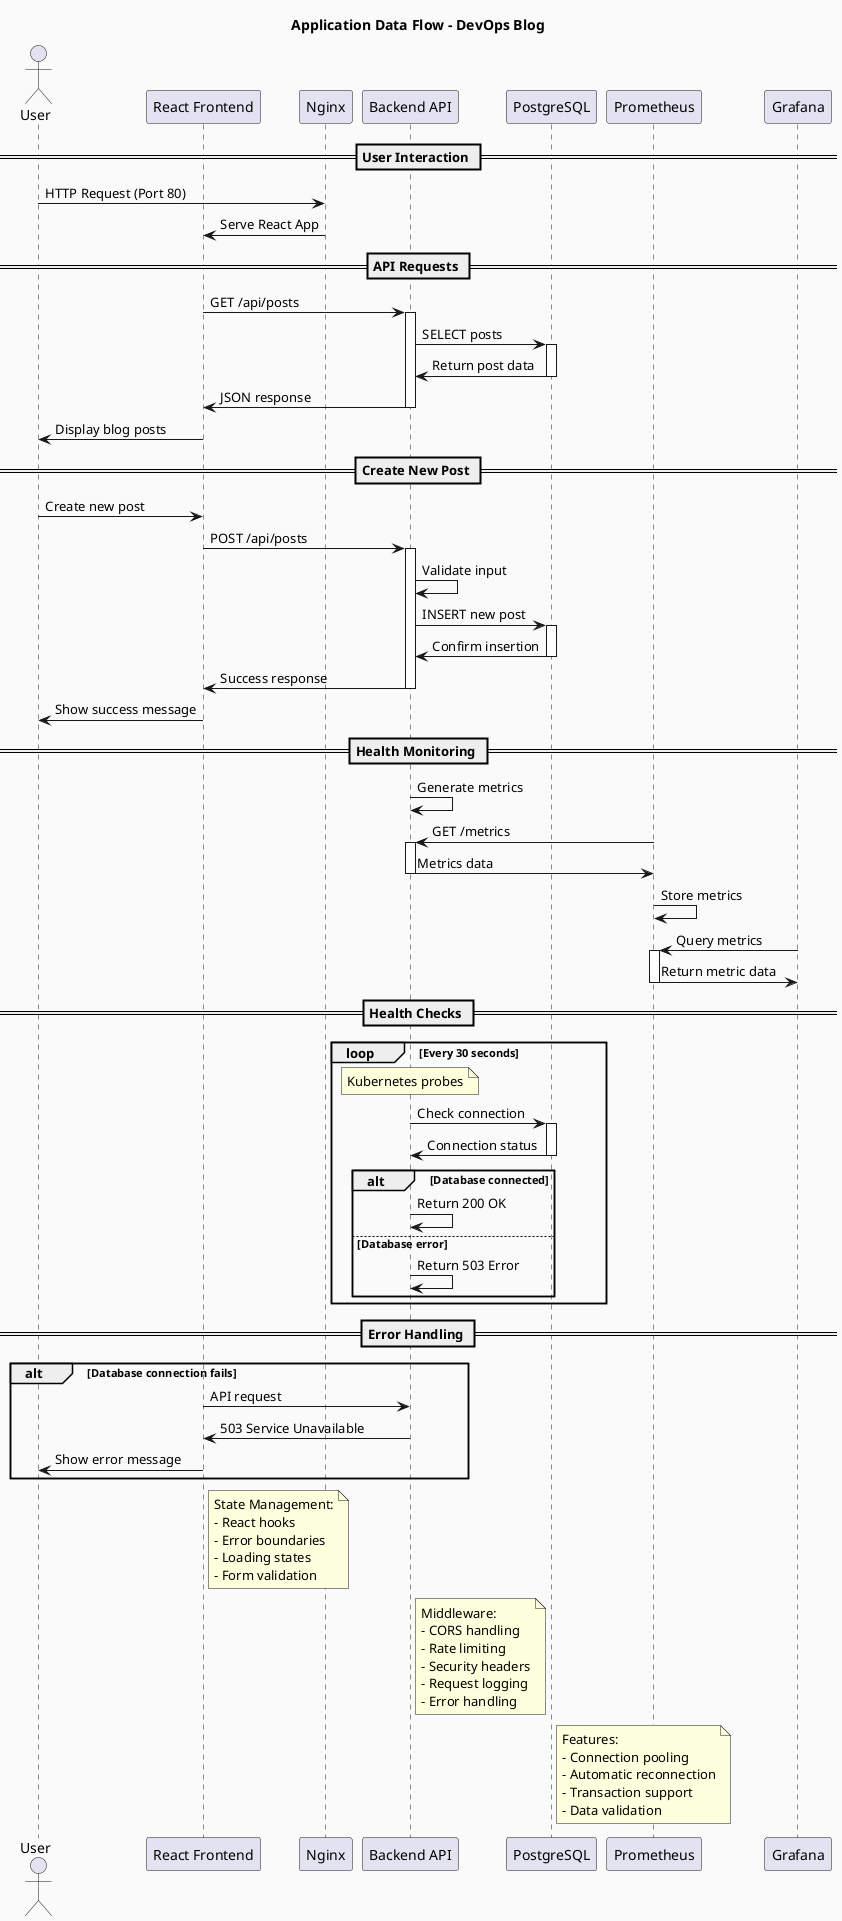 @startuml application-flow
title Application Data Flow - DevOps Blog

!define RECTANGLE class
skinparam backgroundColor #FAFAFA

actor User
participant "React Frontend" as frontend
participant "Nginx" as nginx
participant "Backend API" as backend
participant "PostgreSQL" as db
participant "Prometheus" as prometheus
participant "Grafana" as grafana

== User Interaction ==
User -> nginx : HTTP Request (Port 80)
nginx -> frontend : Serve React App

== API Requests ==
frontend -> backend : GET /api/posts
activate backend
backend -> db : SELECT posts
activate db
db -> backend : Return post data
deactivate db
backend -> frontend : JSON response
deactivate backend

frontend -> User : Display blog posts

== Create New Post ==
User -> frontend : Create new post
frontend -> backend : POST /api/posts
activate backend
backend -> backend : Validate input
backend -> db : INSERT new post
activate db
db -> backend : Confirm insertion
deactivate db
backend -> frontend : Success response
deactivate backend
frontend -> User : Show success message

== Health Monitoring ==
backend -> backend : Generate metrics
prometheus -> backend : GET /metrics
activate backend
backend -> prometheus : Metrics data
deactivate backend

prometheus -> prometheus : Store metrics

grafana -> prometheus : Query metrics
activate prometheus
prometheus -> grafana : Return metric data
deactivate prometheus

== Health Checks ==
loop Every 30 seconds
    note over backend : Kubernetes probes
    backend -> db : Check connection
    activate db
    db -> backend : Connection status
    deactivate db
    
    alt Database connected
        backend -> backend : Return 200 OK
    else Database error
        backend -> backend : Return 503 Error
    end
end

== Error Handling ==
alt Database connection fails
    frontend -> backend : API request
    backend -> frontend : 503 Service Unavailable
    frontend -> User : Show error message
end

note right of frontend
  State Management:
  - React hooks
  - Error boundaries
  - Loading states
  - Form validation
end note

note right of backend
  Middleware:
  - CORS handling
  - Rate limiting
  - Security headers
  - Request logging
  - Error handling
end note

note right of db
  Features:
  - Connection pooling
  - Automatic reconnection
  - Transaction support
  - Data validation
end note

@enduml
